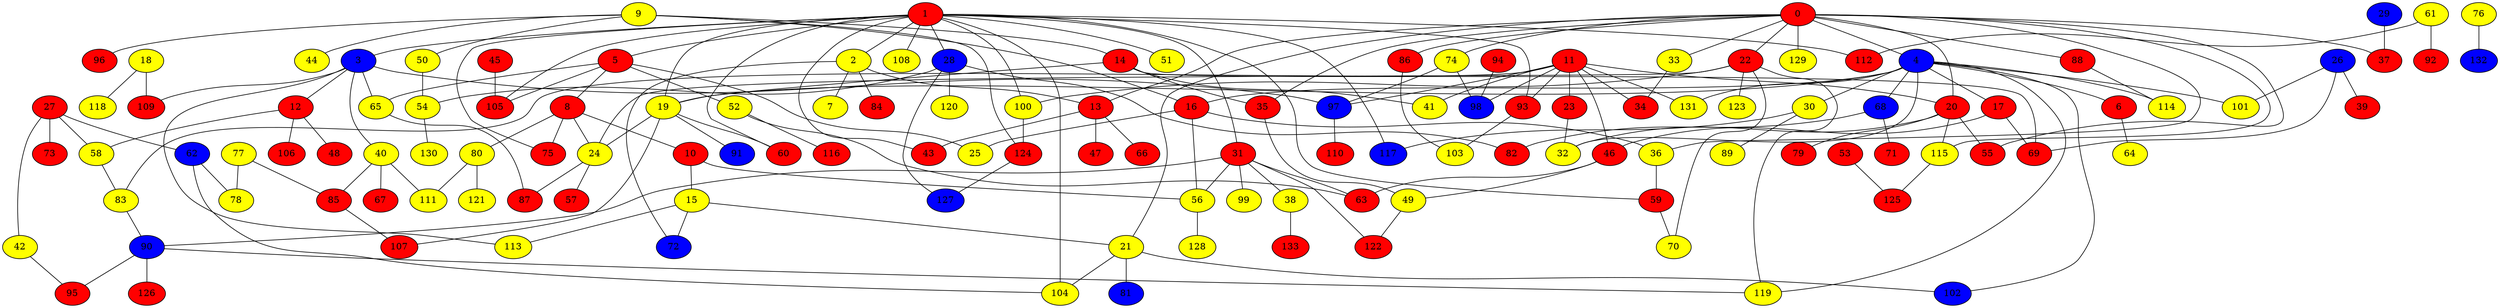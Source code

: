 graph {
0 [style = filled fillcolor = red];
1 [style = filled fillcolor = red];
2 [style = filled fillcolor = yellow];
3 [style = filled fillcolor = blue];
4 [style = filled fillcolor = blue];
5 [style = filled fillcolor = red];
6 [style = filled fillcolor = red];
7 [style = filled fillcolor = yellow];
8 [style = filled fillcolor = red];
9 [style = filled fillcolor = yellow];
10 [style = filled fillcolor = red];
11 [style = filled fillcolor = red];
12 [style = filled fillcolor = red];
13 [style = filled fillcolor = red];
14 [style = filled fillcolor = red];
15 [style = filled fillcolor = yellow];
16 [style = filled fillcolor = red];
17 [style = filled fillcolor = red];
18 [style = filled fillcolor = yellow];
19 [style = filled fillcolor = yellow];
20 [style = filled fillcolor = red];
21 [style = filled fillcolor = yellow];
22 [style = filled fillcolor = red];
23 [style = filled fillcolor = red];
24 [style = filled fillcolor = yellow];
25 [style = filled fillcolor = yellow];
26 [style = filled fillcolor = blue];
27 [style = filled fillcolor = red];
28 [style = filled fillcolor = blue];
29 [style = filled fillcolor = blue];
30 [style = filled fillcolor = yellow];
31 [style = filled fillcolor = red];
32 [style = filled fillcolor = yellow];
33 [style = filled fillcolor = yellow];
34 [style = filled fillcolor = red];
35 [style = filled fillcolor = red];
36 [style = filled fillcolor = yellow];
37 [style = filled fillcolor = red];
38 [style = filled fillcolor = yellow];
39 [style = filled fillcolor = red];
40 [style = filled fillcolor = yellow];
41 [style = filled fillcolor = yellow];
42 [style = filled fillcolor = yellow];
43 [style = filled fillcolor = red];
44 [style = filled fillcolor = yellow];
45 [style = filled fillcolor = red];
46 [style = filled fillcolor = red];
47 [style = filled fillcolor = red];
48 [style = filled fillcolor = red];
49 [style = filled fillcolor = yellow];
50 [style = filled fillcolor = yellow];
51 [style = filled fillcolor = yellow];
52 [style = filled fillcolor = yellow];
53 [style = filled fillcolor = red];
54 [style = filled fillcolor = yellow];
55 [style = filled fillcolor = red];
56 [style = filled fillcolor = yellow];
57 [style = filled fillcolor = red];
58 [style = filled fillcolor = yellow];
59 [style = filled fillcolor = red];
60 [style = filled fillcolor = red];
61 [style = filled fillcolor = yellow];
62 [style = filled fillcolor = blue];
63 [style = filled fillcolor = red];
64 [style = filled fillcolor = yellow];
65 [style = filled fillcolor = yellow];
66 [style = filled fillcolor = red];
67 [style = filled fillcolor = red];
68 [style = filled fillcolor = blue];
69 [style = filled fillcolor = red];
70 [style = filled fillcolor = yellow];
71 [style = filled fillcolor = red];
72 [style = filled fillcolor = blue];
73 [style = filled fillcolor = red];
74 [style = filled fillcolor = yellow];
75 [style = filled fillcolor = red];
76 [style = filled fillcolor = yellow];
77 [style = filled fillcolor = yellow];
78 [style = filled fillcolor = yellow];
79 [style = filled fillcolor = red];
80 [style = filled fillcolor = yellow];
81 [style = filled fillcolor = blue];
82 [style = filled fillcolor = red];
83 [style = filled fillcolor = yellow];
84 [style = filled fillcolor = red];
85 [style = filled fillcolor = red];
86 [style = filled fillcolor = red];
87 [style = filled fillcolor = red];
88 [style = filled fillcolor = red];
89 [style = filled fillcolor = yellow];
90 [style = filled fillcolor = blue];
91 [style = filled fillcolor = blue];
92 [style = filled fillcolor = red];
93 [style = filled fillcolor = red];
94 [style = filled fillcolor = red];
95 [style = filled fillcolor = red];
96 [style = filled fillcolor = red];
97 [style = filled fillcolor = blue];
98 [style = filled fillcolor = blue];
99 [style = filled fillcolor = yellow];
100 [style = filled fillcolor = yellow];
101 [style = filled fillcolor = yellow];
102 [style = filled fillcolor = blue];
103 [style = filled fillcolor = yellow];
104 [style = filled fillcolor = yellow];
105 [style = filled fillcolor = red];
106 [style = filled fillcolor = red];
107 [style = filled fillcolor = red];
108 [style = filled fillcolor = yellow];
109 [style = filled fillcolor = red];
110 [style = filled fillcolor = red];
111 [style = filled fillcolor = yellow];
112 [style = filled fillcolor = red];
113 [style = filled fillcolor = yellow];
114 [style = filled fillcolor = yellow];
115 [style = filled fillcolor = yellow];
116 [style = filled fillcolor = red];
117 [style = filled fillcolor = blue];
118 [style = filled fillcolor = yellow];
119 [style = filled fillcolor = yellow];
120 [style = filled fillcolor = yellow];
121 [style = filled fillcolor = yellow];
122 [style = filled fillcolor = red];
123 [style = filled fillcolor = yellow];
124 [style = filled fillcolor = red];
125 [style = filled fillcolor = red];
126 [style = filled fillcolor = red];
127 [style = filled fillcolor = blue];
128 [style = filled fillcolor = yellow];
129 [style = filled fillcolor = yellow];
130 [style = filled fillcolor = yellow];
131 [style = filled fillcolor = yellow];
132 [style = filled fillcolor = blue];
133 [style = filled fillcolor = red];
0 -- 21;
0 -- 20;
0 -- 13;
0 -- 4;
0 -- 22;
0 -- 33;
0 -- 35;
0 -- 36;
0 -- 37;
0 -- 55;
0 -- 74;
0 -- 86;
0 -- 88;
0 -- 115;
0 -- 129;
1 -- 2;
1 -- 3;
1 -- 5;
1 -- 19;
1 -- 28;
1 -- 31;
1 -- 43;
1 -- 51;
1 -- 59;
1 -- 60;
1 -- 75;
1 -- 93;
1 -- 100;
1 -- 104;
1 -- 105;
1 -- 108;
1 -- 112;
1 -- 117;
2 -- 7;
2 -- 13;
2 -- 72;
2 -- 84;
3 -- 12;
3 -- 40;
3 -- 65;
3 -- 97;
3 -- 109;
3 -- 113;
4 -- 6;
4 -- 16;
4 -- 17;
4 -- 19;
4 -- 30;
4 -- 32;
4 -- 68;
4 -- 101;
4 -- 102;
4 -- 114;
4 -- 119;
4 -- 131;
5 -- 8;
5 -- 25;
5 -- 52;
5 -- 65;
5 -- 105;
6 -- 64;
8 -- 10;
8 -- 24;
8 -- 75;
8 -- 80;
9 -- 14;
9 -- 16;
9 -- 44;
9 -- 50;
9 -- 96;
9 -- 124;
10 -- 15;
10 -- 56;
11 -- 20;
11 -- 23;
11 -- 34;
11 -- 41;
11 -- 46;
11 -- 83;
11 -- 93;
11 -- 97;
11 -- 98;
11 -- 131;
12 -- 48;
12 -- 58;
12 -- 106;
13 -- 43;
13 -- 47;
13 -- 66;
14 -- 19;
14 -- 35;
14 -- 41;
14 -- 69;
15 -- 21;
15 -- 72;
15 -- 113;
16 -- 25;
16 -- 36;
16 -- 56;
17 -- 46;
17 -- 69;
18 -- 109;
18 -- 118;
19 -- 24;
19 -- 60;
19 -- 91;
19 -- 107;
20 -- 32;
20 -- 55;
20 -- 79;
20 -- 115;
21 -- 81;
21 -- 102;
21 -- 104;
22 -- 24;
22 -- 70;
22 -- 100;
22 -- 119;
22 -- 123;
23 -- 32;
24 -- 57;
24 -- 87;
26 -- 39;
26 -- 69;
26 -- 101;
27 -- 42;
27 -- 58;
27 -- 62;
27 -- 73;
28 -- 54;
28 -- 82;
28 -- 120;
28 -- 127;
29 -- 37;
30 -- 89;
30 -- 117;
31 -- 38;
31 -- 56;
31 -- 63;
31 -- 90;
31 -- 99;
31 -- 122;
33 -- 34;
35 -- 49;
36 -- 59;
38 -- 133;
40 -- 67;
40 -- 85;
40 -- 111;
42 -- 95;
45 -- 105;
46 -- 49;
46 -- 63;
49 -- 122;
50 -- 54;
52 -- 63;
52 -- 116;
53 -- 125;
54 -- 130;
56 -- 128;
58 -- 83;
59 -- 70;
61 -- 92;
61 -- 112;
62 -- 78;
62 -- 104;
65 -- 87;
68 -- 71;
68 -- 82;
74 -- 97;
74 -- 98;
76 -- 132;
77 -- 78;
77 -- 85;
80 -- 111;
80 -- 121;
83 -- 90;
85 -- 107;
86 -- 103;
88 -- 114;
90 -- 95;
90 -- 119;
90 -- 126;
93 -- 103;
94 -- 98;
97 -- 110;
100 -- 124;
115 -- 125;
124 -- 127;
}
